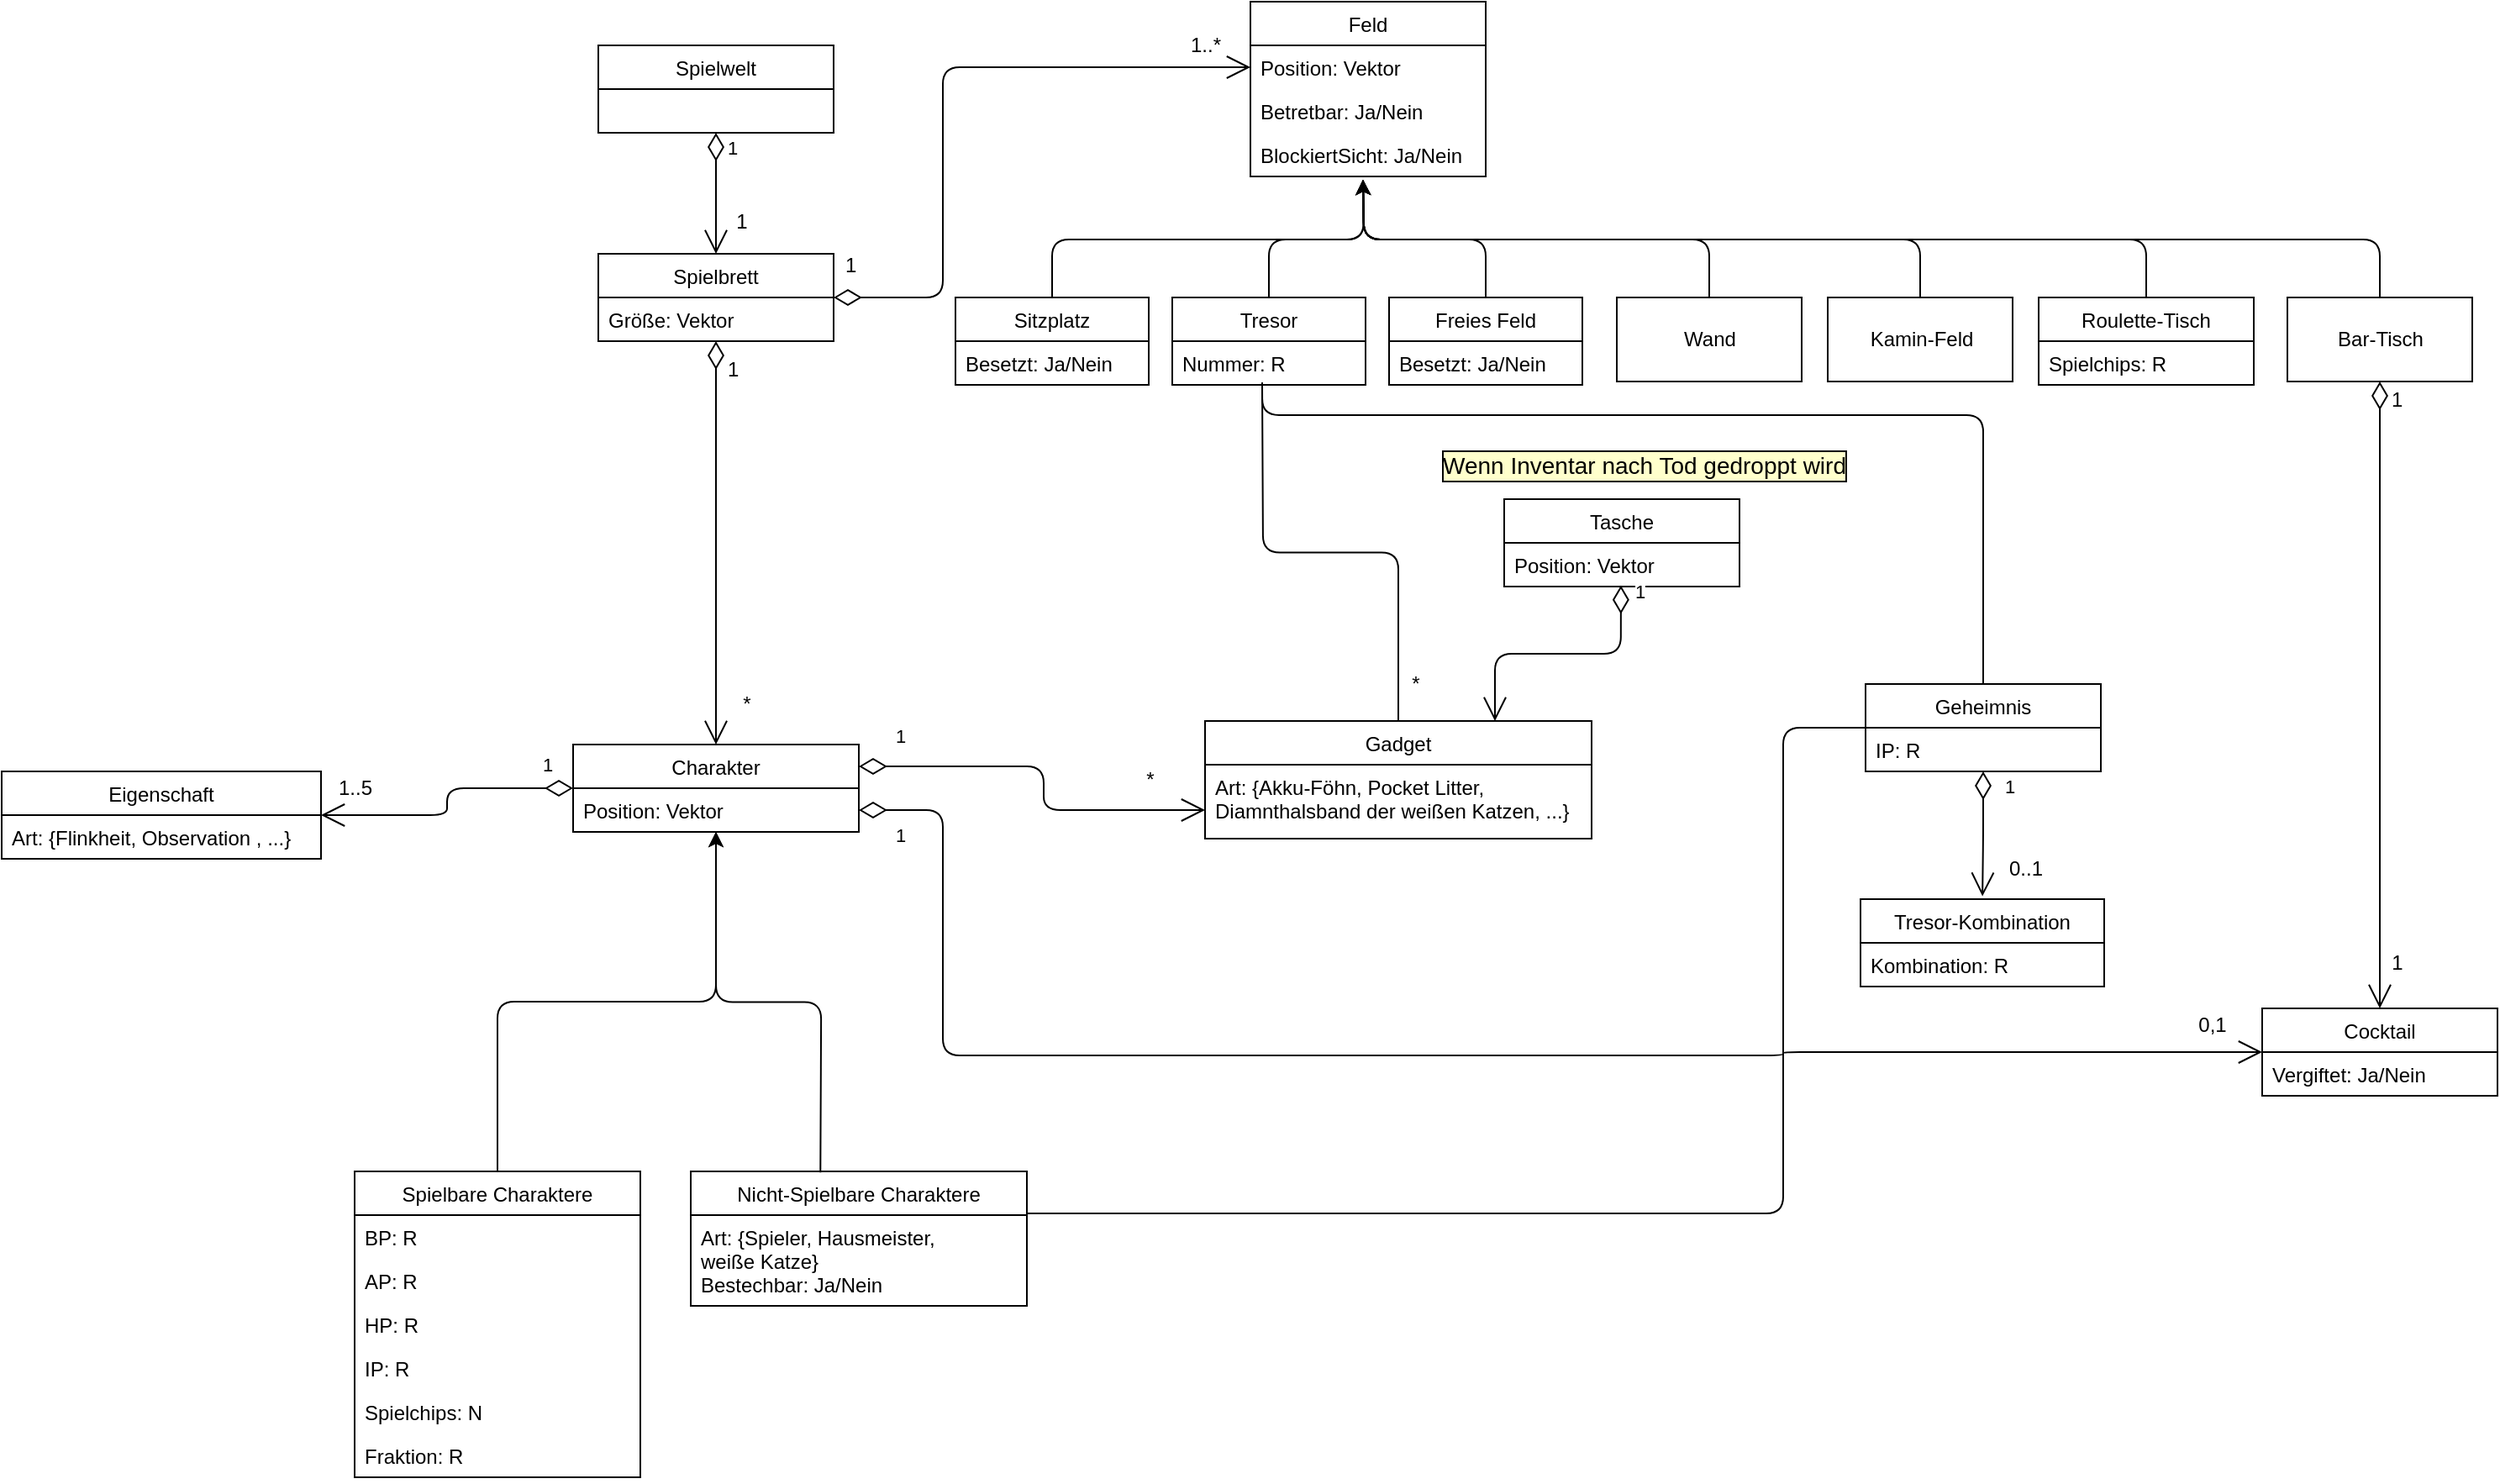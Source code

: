 <mxfile version="12.3.2" type="device" pages="1"><diagram id="cFFlEgAgGBnO1ibnYX1H" name="Page-1"><mxGraphModel dx="2534" dy="2171" grid="1" gridSize="10" guides="1" tooltips="1" connect="1" arrows="1" fold="1" page="1" pageScale="1" pageWidth="827" pageHeight="1169" math="0" shadow="0"><root><mxCell id="0"/><mxCell id="1" parent="0"/><mxCell id="nsPDEZ9EtetG9hFHzZ5Q-10" value="Spielwelt" style="swimlane;fontStyle=0;childLayout=stackLayout;horizontal=1;startSize=26;fillColor=none;horizontalStack=0;resizeParent=1;resizeParentMax=0;resizeLast=0;collapsible=1;marginBottom=0;" parent="1" vertex="1"><mxGeometry x="-45" y="-220" width="140" height="52" as="geometry"/></mxCell><mxCell id="nsPDEZ9EtetG9hFHzZ5Q-14" value="Charakter" style="swimlane;fontStyle=0;childLayout=stackLayout;horizontal=1;startSize=26;fillColor=none;horizontalStack=0;resizeParent=1;resizeParentMax=0;resizeLast=0;collapsible=1;marginBottom=0;" parent="1" vertex="1"><mxGeometry x="-60" y="196" width="170" height="52" as="geometry"/></mxCell><mxCell id="nsPDEZ9EtetG9hFHzZ5Q-87" value="Position: Vektor" style="text;strokeColor=none;fillColor=none;align=left;verticalAlign=top;spacingLeft=4;spacingRight=4;overflow=hidden;rotatable=0;points=[[0,0.5],[1,0.5]];portConstraint=eastwest;" parent="nsPDEZ9EtetG9hFHzZ5Q-14" vertex="1"><mxGeometry y="26" width="170" height="26" as="geometry"/></mxCell><mxCell id="LpzhS5PXq8yrt8NfnBbx-6" style="edgeStyle=elbowEdgeStyle;rounded=1;jumpStyle=none;orthogonalLoop=1;jettySize=auto;elbow=vertical;html=1;entryX=0;entryY=0.5;entryDx=0;entryDy=0;" parent="nsPDEZ9EtetG9hFHzZ5Q-14" source="nsPDEZ9EtetG9hFHzZ5Q-87" target="nsPDEZ9EtetG9hFHzZ5Q-87" edge="1"><mxGeometry relative="1" as="geometry"/></mxCell><mxCell id="nsPDEZ9EtetG9hFHzZ5Q-30" value="Eigenschaft" style="swimlane;fontStyle=0;childLayout=stackLayout;horizontal=1;startSize=26;fillColor=none;horizontalStack=0;resizeParent=1;resizeParentMax=0;resizeLast=0;collapsible=1;marginBottom=0;" parent="1" vertex="1"><mxGeometry x="-400" y="212" width="190" height="52" as="geometry"/></mxCell><mxCell id="HCIJW-pwIb-vKWyTZRUd-30" value="Art: {Flinkheit, Observation , ...}" style="text;strokeColor=none;fillColor=none;align=left;verticalAlign=top;spacingLeft=4;spacingRight=4;overflow=hidden;rotatable=0;points=[[0,0.5],[1,0.5]];portConstraint=eastwest;" vertex="1" parent="nsPDEZ9EtetG9hFHzZ5Q-30"><mxGeometry y="26" width="190" height="26" as="geometry"/></mxCell><mxCell id="nsPDEZ9EtetG9hFHzZ5Q-35" value="Gadget" style="swimlane;fontStyle=0;childLayout=stackLayout;horizontal=1;startSize=26;fillColor=none;horizontalStack=0;resizeParent=1;resizeParentMax=0;resizeLast=0;collapsible=1;marginBottom=0;" parent="1" vertex="1"><mxGeometry x="316" y="182" width="230" height="70" as="geometry"/></mxCell><mxCell id="HCIJW-pwIb-vKWyTZRUd-21" value="Art: {Akku-Föhn, Pocket Litter,&#10;Diamnthalsband der weißen Katzen, ...}" style="text;strokeColor=none;fillColor=none;align=left;verticalAlign=top;spacingLeft=4;spacingRight=4;overflow=hidden;rotatable=0;points=[[0,0.5],[1,0.5]];portConstraint=eastwest;" vertex="1" parent="nsPDEZ9EtetG9hFHzZ5Q-35"><mxGeometry y="26" width="230" height="44" as="geometry"/></mxCell><mxCell id="nsPDEZ9EtetG9hFHzZ5Q-36" value="Spielbrett" style="swimlane;fontStyle=0;childLayout=stackLayout;horizontal=1;startSize=26;fillColor=none;horizontalStack=0;resizeParent=1;resizeParentMax=0;resizeLast=0;collapsible=1;marginBottom=0;" parent="1" vertex="1"><mxGeometry x="-45" y="-96" width="140" height="52" as="geometry"/></mxCell><mxCell id="HCIJW-pwIb-vKWyTZRUd-42" value="Größe: Vektor" style="text;strokeColor=none;fillColor=none;align=left;verticalAlign=top;spacingLeft=4;spacingRight=4;overflow=hidden;rotatable=0;points=[[0,0.5],[1,0.5]];portConstraint=eastwest;" vertex="1" parent="nsPDEZ9EtetG9hFHzZ5Q-36"><mxGeometry y="26" width="140" height="26" as="geometry"/></mxCell><mxCell id="HCIJW-pwIb-vKWyTZRUd-47" style="edgeStyle=orthogonalEdgeStyle;rounded=1;jumpStyle=none;jumpSize=16;orthogonalLoop=1;jettySize=auto;html=1;exitX=0.5;exitY=0;exitDx=0;exitDy=0;entryX=0.5;entryY=1;entryDx=0;entryDy=0;" edge="1" parent="1" target="nsPDEZ9EtetG9hFHzZ5Q-14"><mxGeometry relative="1" as="geometry"><mxPoint x="10" y="300" as="targetPoint"/><mxPoint x="87.143" y="450.571" as="sourcePoint"/></mxGeometry></mxCell><mxCell id="nsPDEZ9EtetG9hFHzZ5Q-74" value="1..5" style="text;html=1;align=center;verticalAlign=middle;resizable=0;points=[];;autosize=1;fontSize=12;" parent="1" vertex="1"><mxGeometry x="-210" y="212" width="40" height="20" as="geometry"/></mxCell><mxCell id="nsPDEZ9EtetG9hFHzZ5Q-76" value="Feld" style="swimlane;fontStyle=0;childLayout=stackLayout;horizontal=1;startSize=26;fillColor=none;horizontalStack=0;resizeParent=1;resizeParentMax=0;resizeLast=0;collapsible=1;marginBottom=0;fontSize=12;" parent="1" vertex="1"><mxGeometry x="343" y="-246" width="140" height="104" as="geometry"/></mxCell><mxCell id="nsPDEZ9EtetG9hFHzZ5Q-117" value="Position: Vektor" style="text;strokeColor=none;fillColor=none;align=left;verticalAlign=top;spacingLeft=4;spacingRight=4;overflow=hidden;rotatable=0;points=[[0,0.5],[1,0.5]];portConstraint=eastwest;" parent="nsPDEZ9EtetG9hFHzZ5Q-76" vertex="1"><mxGeometry y="26" width="140" height="26" as="geometry"/></mxCell><mxCell id="nsPDEZ9EtetG9hFHzZ5Q-146" value="Betretbar: Ja/Nein" style="text;strokeColor=none;fillColor=none;align=left;verticalAlign=top;spacingLeft=4;spacingRight=4;overflow=hidden;rotatable=0;points=[[0,0.5],[1,0.5]];portConstraint=eastwest;" parent="nsPDEZ9EtetG9hFHzZ5Q-76" vertex="1"><mxGeometry y="52" width="140" height="26" as="geometry"/></mxCell><mxCell id="nsPDEZ9EtetG9hFHzZ5Q-147" value="BlockiertSicht: Ja/Nein" style="text;strokeColor=none;fillColor=none;align=left;verticalAlign=top;spacingLeft=4;spacingRight=4;overflow=hidden;rotatable=0;points=[[0,0.5],[1,0.5]];portConstraint=eastwest;" parent="nsPDEZ9EtetG9hFHzZ5Q-76" vertex="1"><mxGeometry y="78" width="140" height="26" as="geometry"/></mxCell><mxCell id="HCIJW-pwIb-vKWyTZRUd-31" style="edgeStyle=orthogonalEdgeStyle;rounded=1;jumpStyle=none;jumpSize=16;orthogonalLoop=1;jettySize=auto;html=1;exitX=0.5;exitY=0;exitDx=0;exitDy=0;" edge="1" parent="1" source="nsPDEZ9EtetG9hFHzZ5Q-92"><mxGeometry relative="1" as="geometry"><mxPoint x="410" y="-140" as="targetPoint"/></mxGeometry></mxCell><mxCell id="nsPDEZ9EtetG9hFHzZ5Q-92" value="Wand" style="html=1;fontSize=12;" parent="1" vertex="1"><mxGeometry x="561" y="-70" width="110" height="50" as="geometry"/></mxCell><mxCell id="HCIJW-pwIb-vKWyTZRUd-32" style="edgeStyle=orthogonalEdgeStyle;rounded=1;jumpStyle=none;jumpSize=16;orthogonalLoop=1;jettySize=auto;html=1;exitX=0.5;exitY=0;exitDx=0;exitDy=0;" edge="1" parent="1" source="nsPDEZ9EtetG9hFHzZ5Q-93"><mxGeometry relative="1" as="geometry"><mxPoint x="410" y="-140" as="targetPoint"/></mxGeometry></mxCell><mxCell id="nsPDEZ9EtetG9hFHzZ5Q-93" value="Kamin-Feld" style="html=1;fontSize=12;" parent="1" vertex="1"><mxGeometry x="686.5" y="-70" width="110" height="50" as="geometry"/></mxCell><mxCell id="HCIJW-pwIb-vKWyTZRUd-34" style="edgeStyle=orthogonalEdgeStyle;rounded=1;jumpStyle=none;jumpSize=16;orthogonalLoop=1;jettySize=auto;html=1;exitX=0.5;exitY=0;exitDx=0;exitDy=0;" edge="1" parent="1" source="nsPDEZ9EtetG9hFHzZ5Q-95"><mxGeometry relative="1" as="geometry"><mxPoint x="410" y="-140" as="targetPoint"/></mxGeometry></mxCell><mxCell id="nsPDEZ9EtetG9hFHzZ5Q-95" value="Bar-Tisch" style="html=1;fontSize=12;" parent="1" vertex="1"><mxGeometry x="960" y="-70" width="110" height="50" as="geometry"/></mxCell><mxCell id="nsPDEZ9EtetG9hFHzZ5Q-103" value="Cocktail" style="swimlane;fontStyle=0;childLayout=stackLayout;horizontal=1;startSize=26;fillColor=none;horizontalStack=0;resizeParent=1;resizeParentMax=0;resizeLast=0;collapsible=1;marginBottom=0;fontSize=12;" parent="1" vertex="1"><mxGeometry x="945" y="353" width="140" height="52" as="geometry"/></mxCell><mxCell id="nsPDEZ9EtetG9hFHzZ5Q-105" value="Vergiftet: Ja/Nein" style="text;strokeColor=none;fillColor=none;align=left;verticalAlign=top;spacingLeft=4;spacingRight=4;overflow=hidden;rotatable=0;points=[[0,0.5],[1,0.5]];portConstraint=eastwest;" parent="nsPDEZ9EtetG9hFHzZ5Q-103" vertex="1"><mxGeometry y="26" width="140" height="26" as="geometry"/></mxCell><mxCell id="nsPDEZ9EtetG9hFHzZ5Q-110" value="Geheimnis" style="swimlane;fontStyle=0;childLayout=stackLayout;horizontal=1;startSize=26;fillColor=none;horizontalStack=0;resizeParent=1;resizeParentMax=0;resizeLast=0;collapsible=1;marginBottom=0;fontSize=12;" parent="1" vertex="1"><mxGeometry x="709" y="160" width="140" height="52" as="geometry"/></mxCell><mxCell id="nsPDEZ9EtetG9hFHzZ5Q-129" value="IP: R" style="text;strokeColor=none;fillColor=none;align=left;verticalAlign=top;spacingLeft=4;spacingRight=4;overflow=hidden;rotatable=0;points=[[0,0.5],[1,0.5]];portConstraint=eastwest;" parent="nsPDEZ9EtetG9hFHzZ5Q-110" vertex="1"><mxGeometry y="26" width="140" height="26" as="geometry"/></mxCell><mxCell id="nsPDEZ9EtetG9hFHzZ5Q-118" value="Tasche" style="swimlane;fontStyle=0;childLayout=stackLayout;horizontal=1;startSize=26;fillColor=none;horizontalStack=0;resizeParent=1;resizeParentMax=0;resizeLast=0;collapsible=1;marginBottom=0;fontSize=12;" parent="1" vertex="1"><mxGeometry x="494" y="50" width="140" height="52" as="geometry"/></mxCell><mxCell id="nsPDEZ9EtetG9hFHzZ5Q-122" value="Position: Vektor" style="text;strokeColor=none;fillColor=none;align=left;verticalAlign=top;spacingLeft=4;spacingRight=4;overflow=hidden;rotatable=0;points=[[0,0.5],[1,0.5]];portConstraint=eastwest;" parent="nsPDEZ9EtetG9hFHzZ5Q-118" vertex="1"><mxGeometry y="26" width="140" height="26" as="geometry"/></mxCell><mxCell id="nsPDEZ9EtetG9hFHzZ5Q-127" value="Wenn Inventar nach Tod gedroppt wird" style="text;html=1;align=center;verticalAlign=middle;resizable=0;points=[];;autosize=1;fontSize=14;labelBackgroundColor=#FFFFCC;labelBorderColor=#000000;spacingRight=5;" parent="1" vertex="1"><mxGeometry x="449" y="20" width="260" height="20" as="geometry"/></mxCell><mxCell id="LpzhS5PXq8yrt8NfnBbx-2" value="1" style="endArrow=open;html=1;endSize=12;startArrow=diamondThin;startSize=14;startFill=0;edgeStyle=orthogonalEdgeStyle;align=left;verticalAlign=bottom;entryX=1;entryY=0.5;entryDx=0;entryDy=0;exitX=0;exitY=0.5;exitDx=0;exitDy=0;" parent="1" source="nsPDEZ9EtetG9hFHzZ5Q-14" target="nsPDEZ9EtetG9hFHzZ5Q-30" edge="1"><mxGeometry x="-0.757" y="-5" relative="1" as="geometry"><mxPoint x="-80" y="220" as="sourcePoint"/><mxPoint x="-50" y="231.5" as="targetPoint"/><mxPoint as="offset"/></mxGeometry></mxCell><mxCell id="LpzhS5PXq8yrt8NfnBbx-11" value="1" style="endArrow=open;html=1;endSize=12;startArrow=diamondThin;startSize=14;startFill=0;edgeStyle=orthogonalEdgeStyle;align=left;verticalAlign=bottom;entryX=0;entryY=0.5;entryDx=0;entryDy=0;jumpStyle=arc;exitX=1;exitY=0.5;exitDx=0;exitDy=0;" parent="1" source="nsPDEZ9EtetG9hFHzZ5Q-87" target="nsPDEZ9EtetG9hFHzZ5Q-103" edge="1"><mxGeometry x="-0.847" y="-30" relative="1" as="geometry"><mxPoint x="160" y="271" as="sourcePoint"/><mxPoint x="50" y="630" as="targetPoint"/><Array as="points"><mxPoint x="160" y="235"/><mxPoint x="160" y="381"/><mxPoint x="660" y="381"/><mxPoint x="660" y="379"/></Array><mxPoint y="-1" as="offset"/></mxGeometry></mxCell><mxCell id="LpzhS5PXq8yrt8NfnBbx-16" value="0,1" style="text;html=1;align=center;verticalAlign=middle;resizable=0;points=[];;autosize=1;" parent="1" vertex="1"><mxGeometry x="900" y="353" width="30" height="20" as="geometry"/></mxCell><mxCell id="LpzhS5PXq8yrt8NfnBbx-17" value="1" style="endArrow=open;html=1;endSize=12;startArrow=diamondThin;startSize=14;startFill=0;edgeStyle=orthogonalEdgeStyle;align=left;verticalAlign=bottom;exitX=1;exitY=0.25;exitDx=0;exitDy=0;" parent="1" source="nsPDEZ9EtetG9hFHzZ5Q-14" edge="1"><mxGeometry x="-0.827" y="9" relative="1" as="geometry"><mxPoint x="140" y="201" as="sourcePoint"/><mxPoint x="316" y="235" as="targetPoint"/><Array as="points"><mxPoint x="220" y="209"/><mxPoint x="220" y="235"/></Array><mxPoint as="offset"/></mxGeometry></mxCell><mxCell id="LpzhS5PXq8yrt8NfnBbx-19" style="edgeStyle=elbowEdgeStyle;rounded=1;jumpStyle=none;orthogonalLoop=1;jettySize=auto;elbow=vertical;html=1;entryX=0;entryY=0.75;entryDx=0;entryDy=0;" parent="1" source="nsPDEZ9EtetG9hFHzZ5Q-35" target="nsPDEZ9EtetG9hFHzZ5Q-35" edge="1"><mxGeometry relative="1" as="geometry"/></mxCell><mxCell id="LpzhS5PXq8yrt8NfnBbx-20" value="*" style="text;html=1;align=center;verticalAlign=middle;resizable=0;points=[];;autosize=1;" parent="1" vertex="1"><mxGeometry x="272.5" y="207" width="20" height="20" as="geometry"/></mxCell><mxCell id="LpzhS5PXq8yrt8NfnBbx-21" value="1" style="endArrow=open;html=1;endSize=12;startArrow=diamondThin;startSize=14;startFill=0;edgeStyle=orthogonalEdgeStyle;align=left;verticalAlign=bottom;exitX=0.496;exitY=0.977;exitDx=0;exitDy=0;exitPerimeter=0;entryX=0.75;entryY=0;entryDx=0;entryDy=0;" parent="1" source="nsPDEZ9EtetG9hFHzZ5Q-122" target="nsPDEZ9EtetG9hFHzZ5Q-35" edge="1"><mxGeometry x="-0.83" y="7" relative="1" as="geometry"><mxPoint x="603" y="120" as="sourcePoint"/><mxPoint x="763" y="120" as="targetPoint"/><mxPoint as="offset"/></mxGeometry></mxCell><mxCell id="LpzhS5PXq8yrt8NfnBbx-22" value="*" style="text;html=1;align=center;verticalAlign=middle;resizable=0;points=[];;autosize=1;" parent="1" vertex="1"><mxGeometry x="430.5" y="150" width="20" height="20" as="geometry"/></mxCell><mxCell id="LpzhS5PXq8yrt8NfnBbx-28" value="1" style="endArrow=open;html=1;endSize=12;startArrow=diamondThin;startSize=14;startFill=0;edgeStyle=orthogonalEdgeStyle;align=left;verticalAlign=bottom;exitX=0.5;exitY=1;exitDx=0;exitDy=0;entryX=0.5;entryY=0;entryDx=0;entryDy=0;" parent="1" source="nsPDEZ9EtetG9hFHzZ5Q-10" target="nsPDEZ9EtetG9hFHzZ5Q-36" edge="1"><mxGeometry x="0.333" y="30" relative="1" as="geometry"><mxPoint x="67.5" y="30" as="sourcePoint"/><mxPoint x="227.5" y="30" as="targetPoint"/><Array as="points"><mxPoint x="25" y="-120"/><mxPoint x="25" y="-120"/></Array><mxPoint x="-25" y="-30" as="offset"/></mxGeometry></mxCell><mxCell id="LpzhS5PXq8yrt8NfnBbx-29" value="1" style="text;html=1;align=center;verticalAlign=middle;resizable=0;points=[];;autosize=1;" parent="1" vertex="1"><mxGeometry x="29.5" y="-125" width="20" height="20" as="geometry"/></mxCell><mxCell id="LpzhS5PXq8yrt8NfnBbx-30" value="1" style="endArrow=open;html=1;endSize=12;startArrow=diamondThin;startSize=14;startFill=0;edgeStyle=orthogonalEdgeStyle;align=left;verticalAlign=bottom;fontSize=12;exitX=0.5;exitY=1;exitDx=0;exitDy=0;entryX=0.5;entryY=0;entryDx=0;entryDy=0;" parent="1" source="nsPDEZ9EtetG9hFHzZ5Q-36" target="nsPDEZ9EtetG9hFHzZ5Q-14" edge="1"><mxGeometry x="-0.786" y="5" relative="1" as="geometry"><mxPoint x="142.5" y="40" as="sourcePoint"/><mxPoint x="25" y="60" as="targetPoint"/><mxPoint as="offset"/></mxGeometry></mxCell><mxCell id="LpzhS5PXq8yrt8NfnBbx-31" value="*" style="text;html=1;align=center;verticalAlign=middle;resizable=0;points=[];;autosize=1;fontSize=12;" parent="1" vertex="1"><mxGeometry x="32.5" y="162" width="20" height="20" as="geometry"/></mxCell><mxCell id="LpzhS5PXq8yrt8NfnBbx-40" value="" style="endArrow=none;html=1;edgeStyle=orthogonalEdgeStyle;fontSize=12;entryX=0;entryY=0.5;entryDx=0;entryDy=0;jumpStyle=arc;jumpSize=16;exitX=1;exitY=0.313;exitDx=0;exitDy=0;exitPerimeter=0;" parent="1" source="HCIJW-pwIb-vKWyTZRUd-50" target="nsPDEZ9EtetG9hFHzZ5Q-110" edge="1"><mxGeometry relative="1" as="geometry"><mxPoint x="230" y="490" as="sourcePoint"/><mxPoint x="362.5" y="475" as="targetPoint"/><Array as="points"><mxPoint x="660" y="475"/><mxPoint x="660" y="186"/></Array></mxGeometry></mxCell><mxCell id="LpzhS5PXq8yrt8NfnBbx-43" value="" style="endArrow=none;html=1;edgeStyle=orthogonalEdgeStyle;fontSize=12;exitX=0.5;exitY=1;exitDx=0;exitDy=0;entryX=0.5;entryY=0;entryDx=0;entryDy=0;" parent="1" target="nsPDEZ9EtetG9hFHzZ5Q-35" edge="1"><mxGeometry relative="1" as="geometry"><mxPoint x="350" y="-19.429" as="sourcePoint"/><mxPoint x="490.5" y="19.5" as="targetPoint"/></mxGeometry></mxCell><mxCell id="LpzhS5PXq8yrt8NfnBbx-46" value="" style="endArrow=none;html=1;edgeStyle=orthogonalEdgeStyle;fontSize=12;exitX=0.5;exitY=1;exitDx=0;exitDy=0;entryX=0.5;entryY=0;entryDx=0;entryDy=0;" parent="1" target="nsPDEZ9EtetG9hFHzZ5Q-110" edge="1"><mxGeometry relative="1" as="geometry"><mxPoint x="350" y="-19.429" as="sourcePoint"/><mxPoint x="900" y="85.5" as="targetPoint"/><Array as="points"><mxPoint x="350"/><mxPoint x="779"/></Array></mxGeometry></mxCell><mxCell id="LpzhS5PXq8yrt8NfnBbx-52" value="1" style="endArrow=open;html=1;endSize=12;startArrow=diamondThin;startSize=14;startFill=0;edgeStyle=orthogonalEdgeStyle;align=left;verticalAlign=bottom;fontSize=12;exitX=0.5;exitY=1;exitDx=0;exitDy=0;entryX=0.5;entryY=0;entryDx=0;entryDy=0;" parent="1" source="nsPDEZ9EtetG9hFHzZ5Q-95" target="nsPDEZ9EtetG9hFHzZ5Q-103" edge="1"><mxGeometry x="-0.893" y="5" relative="1" as="geometry"><mxPoint x="935" y="140" as="sourcePoint"/><mxPoint x="1095" y="140" as="targetPoint"/><mxPoint as="offset"/></mxGeometry></mxCell><mxCell id="LpzhS5PXq8yrt8NfnBbx-53" value="1" style="text;html=1;align=center;verticalAlign=middle;resizable=0;points=[];;autosize=1;fontSize=12;" parent="1" vertex="1"><mxGeometry x="1015" y="316" width="20" height="20" as="geometry"/></mxCell><mxCell id="LpzhS5PXq8yrt8NfnBbx-54" value="1" style="endArrow=open;html=1;endSize=12;startArrow=diamondThin;startSize=14;startFill=0;edgeStyle=orthogonalEdgeStyle;align=left;verticalAlign=bottom;fontSize=12;exitX=1;exitY=0.5;exitDx=0;exitDy=0;entryX=0;entryY=0.5;entryDx=0;entryDy=0;" parent="1" source="nsPDEZ9EtetG9hFHzZ5Q-36" target="nsPDEZ9EtetG9hFHzZ5Q-117" edge="1"><mxGeometry x="-0.61" y="60" relative="1" as="geometry"><mxPoint x="183" y="49" as="sourcePoint"/><mxPoint x="343" y="49" as="targetPoint"/><Array as="points"><mxPoint x="160" y="-70"/><mxPoint x="160" y="-207"/></Array><mxPoint as="offset"/></mxGeometry></mxCell><mxCell id="LpzhS5PXq8yrt8NfnBbx-55" value="1..*" style="text;html=1;align=center;verticalAlign=middle;resizable=0;points=[];;autosize=1;fontSize=12;" parent="1" vertex="1"><mxGeometry x="300.5" y="-230" width="30" height="20" as="geometry"/></mxCell><mxCell id="3zDYfUwG4bxT5hJEYANs-3" value="1" style="endArrow=open;html=1;endSize=12;startArrow=diamondThin;startSize=14;startFill=0;edgeStyle=orthogonalEdgeStyle;align=left;verticalAlign=bottom;entryX=0.5;entryY=0;entryDx=0;entryDy=0;" parent="1" source="nsPDEZ9EtetG9hFHzZ5Q-110" edge="1"><mxGeometry x="-0.513" y="11" relative="1" as="geometry"><mxPoint x="764" y="244.5" as="sourcePoint"/><mxPoint x="778.571" y="286.286" as="targetPoint"/><mxPoint as="offset"/></mxGeometry></mxCell><mxCell id="3zDYfUwG4bxT5hJEYANs-4" value="0..1" style="text;html=1;align=center;verticalAlign=middle;resizable=0;points=[];;autosize=1;" parent="1" vertex="1"><mxGeometry x="784" y="260" width="40" height="20" as="geometry"/></mxCell><mxCell id="HCIJW-pwIb-vKWyTZRUd-15" style="edgeStyle=orthogonalEdgeStyle;rounded=1;jumpStyle=none;jumpSize=16;orthogonalLoop=1;jettySize=auto;html=1;exitX=0.5;exitY=0;exitDx=0;exitDy=0;" edge="1" parent="1" source="HCIJW-pwIb-vKWyTZRUd-1"><mxGeometry relative="1" as="geometry"><mxPoint x="410" y="-140" as="targetPoint"/></mxGeometry></mxCell><mxCell id="HCIJW-pwIb-vKWyTZRUd-1" value="Roulette-Tisch" style="swimlane;fontStyle=0;childLayout=stackLayout;horizontal=1;startSize=26;fillColor=none;horizontalStack=0;resizeParent=1;resizeParentMax=0;resizeLast=0;collapsible=1;marginBottom=0;" vertex="1" parent="1"><mxGeometry x="812" y="-70" width="128" height="52" as="geometry"/></mxCell><mxCell id="HCIJW-pwIb-vKWyTZRUd-2" value="Spielchips: R" style="text;strokeColor=none;fillColor=none;align=left;verticalAlign=top;spacingLeft=4;spacingRight=4;overflow=hidden;rotatable=0;points=[[0,0.5],[1,0.5]];portConstraint=eastwest;" vertex="1" parent="HCIJW-pwIb-vKWyTZRUd-1"><mxGeometry y="26" width="128" height="26" as="geometry"/></mxCell><mxCell id="HCIJW-pwIb-vKWyTZRUd-8" style="edgeStyle=orthogonalEdgeStyle;rounded=1;jumpStyle=none;jumpSize=16;orthogonalLoop=1;jettySize=auto;html=1;exitX=0.5;exitY=0;exitDx=0;exitDy=0;" edge="1" parent="1" source="HCIJW-pwIb-vKWyTZRUd-5"><mxGeometry relative="1" as="geometry"><mxPoint x="410" y="-140" as="targetPoint"/></mxGeometry></mxCell><mxCell id="HCIJW-pwIb-vKWyTZRUd-5" value="Sitzplatz" style="swimlane;fontStyle=0;childLayout=stackLayout;horizontal=1;startSize=26;fillColor=none;horizontalStack=0;resizeParent=1;resizeParentMax=0;resizeLast=0;collapsible=1;marginBottom=0;" vertex="1" parent="1"><mxGeometry x="167.5" y="-70" width="115" height="52" as="geometry"/></mxCell><mxCell id="HCIJW-pwIb-vKWyTZRUd-6" value="Besetzt: Ja/Nein" style="text;strokeColor=none;fillColor=none;align=left;verticalAlign=top;spacingLeft=4;spacingRight=4;overflow=hidden;rotatable=0;points=[[0,0.5],[1,0.5]];portConstraint=eastwest;" vertex="1" parent="HCIJW-pwIb-vKWyTZRUd-5"><mxGeometry y="26" width="115" height="26" as="geometry"/></mxCell><mxCell id="HCIJW-pwIb-vKWyTZRUd-14" style="edgeStyle=orthogonalEdgeStyle;rounded=1;jumpStyle=none;jumpSize=16;orthogonalLoop=1;jettySize=auto;html=1;exitX=0.5;exitY=0;exitDx=0;exitDy=0;" edge="1" parent="1" source="HCIJW-pwIb-vKWyTZRUd-9"><mxGeometry relative="1" as="geometry"><mxPoint x="410" y="-140" as="targetPoint"/></mxGeometry></mxCell><mxCell id="HCIJW-pwIb-vKWyTZRUd-9" value="Freies Feld" style="swimlane;fontStyle=0;childLayout=stackLayout;horizontal=1;startSize=26;fillColor=none;horizontalStack=0;resizeParent=1;resizeParentMax=0;resizeLast=0;collapsible=1;marginBottom=0;" vertex="1" parent="1"><mxGeometry x="425.5" y="-70" width="115" height="52" as="geometry"/></mxCell><mxCell id="HCIJW-pwIb-vKWyTZRUd-10" value="Besetzt: Ja/Nein" style="text;strokeColor=none;fillColor=none;align=left;verticalAlign=top;spacingLeft=4;spacingRight=4;overflow=hidden;rotatable=0;points=[[0,0.5],[1,0.5]];portConstraint=eastwest;" vertex="1" parent="HCIJW-pwIb-vKWyTZRUd-9"><mxGeometry y="26" width="115" height="26" as="geometry"/></mxCell><mxCell id="HCIJW-pwIb-vKWyTZRUd-22" style="edgeStyle=orthogonalEdgeStyle;rounded=1;jumpStyle=none;jumpSize=16;orthogonalLoop=1;jettySize=auto;html=1;exitX=0.5;exitY=0;exitDx=0;exitDy=0;" edge="1" parent="1" source="HCIJW-pwIb-vKWyTZRUd-20"><mxGeometry relative="1" as="geometry"><mxPoint x="410" y="-140" as="targetPoint"/></mxGeometry></mxCell><mxCell id="HCIJW-pwIb-vKWyTZRUd-20" value="Tresor" style="swimlane;fontStyle=0;childLayout=stackLayout;horizontal=1;startSize=26;fillColor=none;horizontalStack=0;resizeParent=1;resizeParentMax=0;resizeLast=0;collapsible=1;marginBottom=0;" vertex="1" parent="1"><mxGeometry x="296.5" y="-70" width="115" height="52" as="geometry"/></mxCell><mxCell id="HCIJW-pwIb-vKWyTZRUd-28" value="Nummer: R" style="text;strokeColor=none;fillColor=none;align=left;verticalAlign=top;spacingLeft=4;spacingRight=4;overflow=hidden;rotatable=0;points=[[0,0.5],[1,0.5]];portConstraint=eastwest;" vertex="1" parent="HCIJW-pwIb-vKWyTZRUd-20"><mxGeometry y="26" width="115" height="26" as="geometry"/></mxCell><mxCell id="HCIJW-pwIb-vKWyTZRUd-36" value="Tresor-Kombination" style="swimlane;fontStyle=0;childLayout=stackLayout;horizontal=1;startSize=26;fillColor=none;horizontalStack=0;resizeParent=1;resizeParentMax=0;resizeLast=0;collapsible=1;marginBottom=0;" vertex="1" parent="1"><mxGeometry x="706" y="288" width="145" height="52" as="geometry"/></mxCell><mxCell id="HCIJW-pwIb-vKWyTZRUd-37" value="Kombination: R" style="text;strokeColor=none;fillColor=none;align=left;verticalAlign=top;spacingLeft=4;spacingRight=4;overflow=hidden;rotatable=0;points=[[0,0.5],[1,0.5]];portConstraint=eastwest;" vertex="1" parent="HCIJW-pwIb-vKWyTZRUd-36"><mxGeometry y="26" width="145" height="26" as="geometry"/></mxCell><mxCell id="HCIJW-pwIb-vKWyTZRUd-48" style="edgeStyle=orthogonalEdgeStyle;rounded=1;jumpStyle=none;jumpSize=16;orthogonalLoop=1;jettySize=auto;html=1;exitX=0.5;exitY=0;exitDx=0;exitDy=0;entryX=0.5;entryY=1;entryDx=0;entryDy=0;" edge="1" parent="1" source="HCIJW-pwIb-vKWyTZRUd-45" target="nsPDEZ9EtetG9hFHzZ5Q-14"><mxGeometry relative="1" as="geometry"><mxPoint x="10" y="300" as="targetPoint"/></mxGeometry></mxCell><mxCell id="HCIJW-pwIb-vKWyTZRUd-45" value="Spielbare Charaktere" style="swimlane;fontStyle=0;childLayout=stackLayout;horizontal=1;startSize=26;fillColor=none;horizontalStack=0;resizeParent=1;resizeParentMax=0;resizeLast=0;collapsible=1;marginBottom=0;" vertex="1" parent="1"><mxGeometry x="-190" y="450" width="170" height="182" as="geometry"/></mxCell><mxCell id="nsPDEZ9EtetG9hFHzZ5Q-16" value="BP: R" style="text;strokeColor=none;fillColor=none;align=left;verticalAlign=top;spacingLeft=4;spacingRight=4;overflow=hidden;rotatable=0;points=[[0,0.5],[1,0.5]];portConstraint=eastwest;" parent="HCIJW-pwIb-vKWyTZRUd-45" vertex="1"><mxGeometry y="26" width="170" height="26" as="geometry"/></mxCell><mxCell id="nsPDEZ9EtetG9hFHzZ5Q-20" value="AP: R" style="text;strokeColor=none;fillColor=none;align=left;verticalAlign=top;spacingLeft=4;spacingRight=4;overflow=hidden;rotatable=0;points=[[0,0.5],[1,0.5]];portConstraint=eastwest;" parent="HCIJW-pwIb-vKWyTZRUd-45" vertex="1"><mxGeometry y="52" width="170" height="26" as="geometry"/></mxCell><mxCell id="nsPDEZ9EtetG9hFHzZ5Q-21" value="HP: R" style="text;strokeColor=none;fillColor=none;align=left;verticalAlign=top;spacingLeft=4;spacingRight=4;overflow=hidden;rotatable=0;points=[[0,0.5],[1,0.5]];portConstraint=eastwest;" parent="HCIJW-pwIb-vKWyTZRUd-45" vertex="1"><mxGeometry y="78" width="170" height="26" as="geometry"/></mxCell><mxCell id="3zDYfUwG4bxT5hJEYANs-2" value="IP: R" style="text;strokeColor=none;fillColor=none;align=left;verticalAlign=top;spacingLeft=4;spacingRight=4;overflow=hidden;rotatable=0;points=[[0,0.5],[1,0.5]];portConstraint=eastwest;" parent="HCIJW-pwIb-vKWyTZRUd-45" vertex="1"><mxGeometry y="104" width="170" height="26" as="geometry"/></mxCell><mxCell id="nsPDEZ9EtetG9hFHzZ5Q-25" value="Spielchips: N" style="text;strokeColor=none;fillColor=none;align=left;verticalAlign=top;spacingLeft=4;spacingRight=4;overflow=hidden;rotatable=0;points=[[0,0.5],[1,0.5]];portConstraint=eastwest;" parent="HCIJW-pwIb-vKWyTZRUd-45" vertex="1"><mxGeometry y="130" width="170" height="26" as="geometry"/></mxCell><mxCell id="HCIJW-pwIb-vKWyTZRUd-46" value="Fraktion: R" style="text;strokeColor=none;fillColor=none;align=left;verticalAlign=top;spacingLeft=4;spacingRight=4;overflow=hidden;rotatable=0;points=[[0,0.5],[1,0.5]];portConstraint=eastwest;" vertex="1" parent="HCIJW-pwIb-vKWyTZRUd-45"><mxGeometry y="156" width="170" height="26" as="geometry"/></mxCell><mxCell id="HCIJW-pwIb-vKWyTZRUd-50" value="Nicht-Spielbare Charaktere" style="swimlane;fontStyle=0;childLayout=stackLayout;horizontal=1;startSize=26;fillColor=none;horizontalStack=0;resizeParent=1;resizeParentMax=0;resizeLast=0;collapsible=1;marginBottom=0;" vertex="1" parent="1"><mxGeometry x="10" y="450" width="200" height="80" as="geometry"/></mxCell><mxCell id="HCIJW-pwIb-vKWyTZRUd-51" value="Art: {Spieler, Hausmeister,&#10;weiße Katze}&#10;Bestechbar: Ja/Nein" style="text;strokeColor=none;fillColor=none;align=left;verticalAlign=top;spacingLeft=4;spacingRight=4;overflow=hidden;rotatable=0;points=[[0,0.5],[1,0.5]];portConstraint=eastwest;" vertex="1" parent="HCIJW-pwIb-vKWyTZRUd-50"><mxGeometry y="26" width="200" height="54" as="geometry"/></mxCell></root></mxGraphModel></diagram></mxfile>